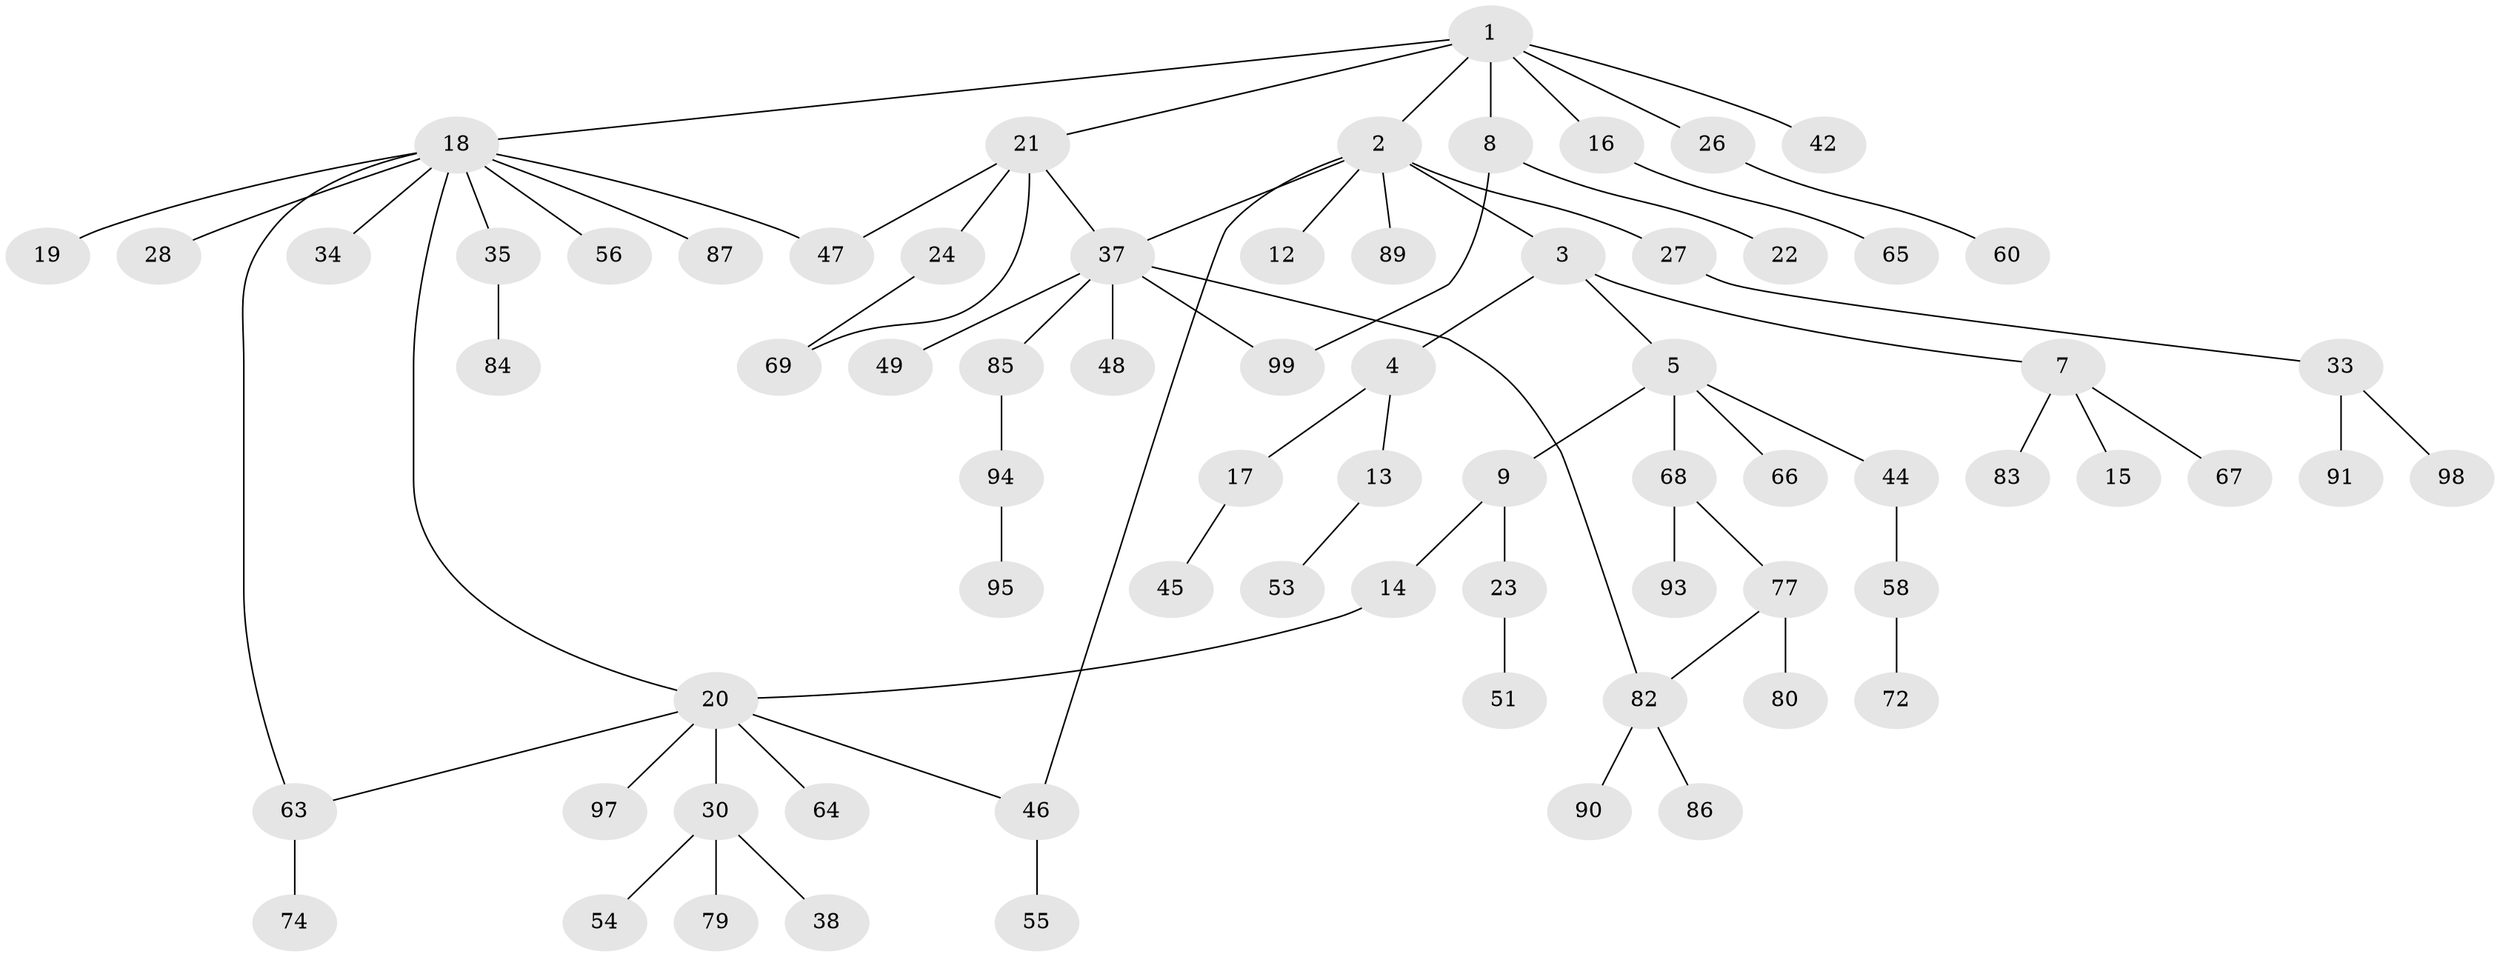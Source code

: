 // Generated by graph-tools (version 1.1) at 2025/23/03/03/25 07:23:33]
// undirected, 71 vertices, 78 edges
graph export_dot {
graph [start="1"]
  node [color=gray90,style=filled];
  1 [super="+6"];
  2 [super="+10"];
  3 [super="+11"];
  4;
  5 [super="+29"];
  7 [super="+81"];
  8 [super="+75"];
  9 [super="+43"];
  12 [super="+100"];
  13 [super="+57"];
  14 [super="+50"];
  15;
  16 [super="+36"];
  17 [super="+78"];
  18 [super="+25"];
  19 [super="+96"];
  20 [super="+61"];
  21 [super="+52"];
  22;
  23 [super="+40"];
  24 [super="+59"];
  26 [super="+31"];
  27 [super="+88"];
  28;
  30 [super="+32"];
  33 [super="+76"];
  34;
  35 [super="+41"];
  37 [super="+39"];
  38;
  42;
  44;
  45;
  46;
  47;
  48 [super="+73"];
  49;
  51 [super="+62"];
  53;
  54;
  55;
  56;
  58;
  60;
  63;
  64;
  65 [super="+70"];
  66;
  67;
  68 [super="+71"];
  69;
  72;
  74;
  77;
  79;
  80;
  82 [super="+92"];
  83;
  84;
  85;
  86;
  87;
  89;
  90;
  91;
  93;
  94;
  95;
  97;
  98;
  99;
  1 -- 2;
  1 -- 8;
  1 -- 42;
  1 -- 16;
  1 -- 18;
  1 -- 21;
  1 -- 26;
  2 -- 3;
  2 -- 12;
  2 -- 27;
  2 -- 89;
  2 -- 37;
  2 -- 46;
  3 -- 4;
  3 -- 5;
  3 -- 7;
  4 -- 13;
  4 -- 17;
  5 -- 9;
  5 -- 44;
  5 -- 66;
  5 -- 68;
  7 -- 15;
  7 -- 67;
  7 -- 83;
  8 -- 22;
  8 -- 99;
  9 -- 14;
  9 -- 23;
  13 -- 53;
  14 -- 20;
  16 -- 65;
  17 -- 45;
  18 -- 19;
  18 -- 28;
  18 -- 63;
  18 -- 34;
  18 -- 20;
  18 -- 35;
  18 -- 87;
  18 -- 56;
  18 -- 47;
  20 -- 30;
  20 -- 46;
  20 -- 63;
  20 -- 64;
  20 -- 97;
  21 -- 24;
  21 -- 37;
  21 -- 69;
  21 -- 47;
  23 -- 51;
  24 -- 69;
  26 -- 60;
  27 -- 33;
  30 -- 54;
  30 -- 79;
  30 -- 38;
  33 -- 91;
  33 -- 98;
  35 -- 84;
  37 -- 85;
  37 -- 99;
  37 -- 48;
  37 -- 49;
  37 -- 82;
  44 -- 58;
  46 -- 55;
  58 -- 72;
  63 -- 74;
  68 -- 77;
  68 -- 93;
  77 -- 80;
  77 -- 82;
  82 -- 86;
  82 -- 90;
  85 -- 94;
  94 -- 95;
}
